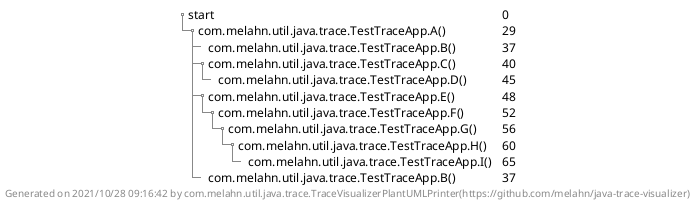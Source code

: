 @startuml trace
salt
{
{T
 +start|0
 ++ com.melahn.util.java.trace.TestTraceApp.A()|29
 +++ com.melahn.util.java.trace.TestTraceApp.B()|37
 +++ com.melahn.util.java.trace.TestTraceApp.C()|40
 ++++ com.melahn.util.java.trace.TestTraceApp.D()|45
 +++ com.melahn.util.java.trace.TestTraceApp.E()|48
 ++++ com.melahn.util.java.trace.TestTraceApp.F()|52
 +++++ com.melahn.util.java.trace.TestTraceApp.G()|56
 ++++++ com.melahn.util.java.trace.TestTraceApp.H()|60
 +++++++ com.melahn.util.java.trace.TestTraceApp.I()|65
 +++ com.melahn.util.java.trace.TestTraceApp.B()|37


center footer Generated on 2021/10/28 09:16:42 by com.melahn.util.java.trace.TraceVisualizerPlantUMLPrinter(https://github.com/melahn/java-trace-visualizer)
}
}
@enduml